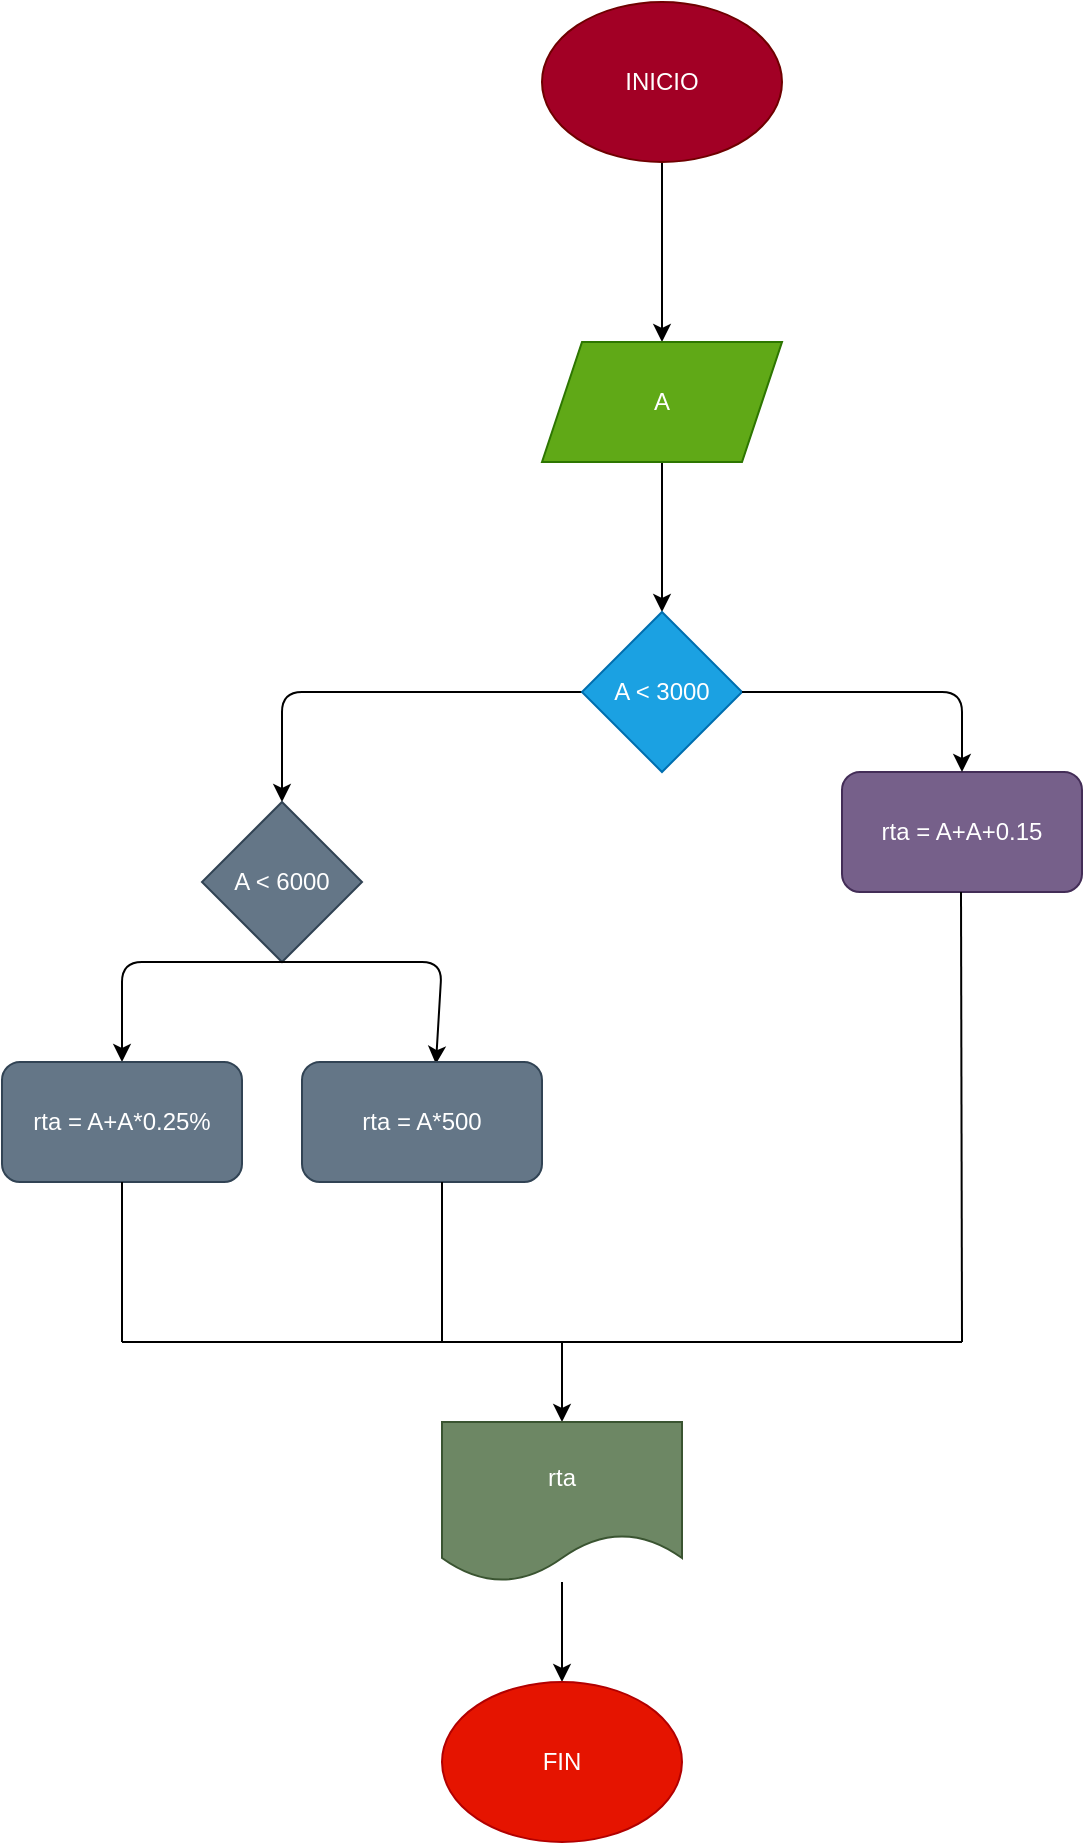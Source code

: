 <mxfile>
    <diagram id="9K3cuoKhpoTdQZbET3QP" name="Página-1">
        <mxGraphModel dx="1423" dy="461" grid="1" gridSize="10" guides="1" tooltips="1" connect="1" arrows="1" fold="1" page="1" pageScale="1" pageWidth="827" pageHeight="1169" math="0" shadow="0">
            <root>
                <mxCell id="0"/>
                <mxCell id="1" parent="0"/>
                <mxCell id="4" value="" style="edgeStyle=none;html=1;" edge="1" parent="1" source="2" target="3">
                    <mxGeometry relative="1" as="geometry"/>
                </mxCell>
                <mxCell id="2" value="INICIO" style="ellipse;whiteSpace=wrap;html=1;fillColor=#a20025;fontColor=#ffffff;strokeColor=#6F0000;" vertex="1" parent="1">
                    <mxGeometry x="250" y="200" width="120" height="80" as="geometry"/>
                </mxCell>
                <mxCell id="6" value="" style="edgeStyle=none;html=1;" edge="1" parent="1" source="3" target="5">
                    <mxGeometry relative="1" as="geometry"/>
                </mxCell>
                <mxCell id="3" value="A" style="shape=parallelogram;perimeter=parallelogramPerimeter;whiteSpace=wrap;html=1;fixedSize=1;fillColor=#60a917;fontColor=#ffffff;strokeColor=#2D7600;" vertex="1" parent="1">
                    <mxGeometry x="250" y="370" width="120" height="60" as="geometry"/>
                </mxCell>
                <mxCell id="8" value="" style="edgeStyle=none;html=1;entryX=0.5;entryY=0;entryDx=0;entryDy=0;" edge="1" parent="1" source="5" target="7">
                    <mxGeometry relative="1" as="geometry">
                        <Array as="points">
                            <mxPoint x="120" y="545"/>
                        </Array>
                    </mxGeometry>
                </mxCell>
                <mxCell id="5" value="A &amp;lt; 3000" style="rhombus;whiteSpace=wrap;html=1;fillColor=#1ba1e2;fontColor=#ffffff;strokeColor=#006EAF;" vertex="1" parent="1">
                    <mxGeometry x="270" y="505" width="80" height="80" as="geometry"/>
                </mxCell>
                <mxCell id="7" value="A &amp;lt; 6000" style="rhombus;whiteSpace=wrap;html=1;fillColor=#647687;fontColor=#ffffff;strokeColor=#314354;" vertex="1" parent="1">
                    <mxGeometry x="80" y="600" width="80" height="80" as="geometry"/>
                </mxCell>
                <mxCell id="9" value="" style="endArrow=classic;html=1;exitX=0.5;exitY=1;exitDx=0;exitDy=0;entryX=0.558;entryY=0.017;entryDx=0;entryDy=0;entryPerimeter=0;" edge="1" parent="1" source="7" target="12">
                    <mxGeometry width="50" height="50" relative="1" as="geometry">
                        <mxPoint x="280" y="580" as="sourcePoint"/>
                        <mxPoint x="200" y="760" as="targetPoint"/>
                        <Array as="points">
                            <mxPoint x="200" y="680"/>
                        </Array>
                    </mxGeometry>
                </mxCell>
                <mxCell id="10" value="" style="endArrow=classic;html=1;" edge="1" parent="1" target="11">
                    <mxGeometry width="50" height="50" relative="1" as="geometry">
                        <mxPoint x="120" y="680" as="sourcePoint"/>
                        <mxPoint x="40" y="760" as="targetPoint"/>
                        <Array as="points">
                            <mxPoint x="40" y="680"/>
                        </Array>
                    </mxGeometry>
                </mxCell>
                <mxCell id="11" value="rta = A+A*0.25%" style="rounded=1;whiteSpace=wrap;html=1;fillColor=#647687;fontColor=#ffffff;strokeColor=#314354;" vertex="1" parent="1">
                    <mxGeometry x="-20" y="730" width="120" height="60" as="geometry"/>
                </mxCell>
                <mxCell id="12" value="rta = A*500" style="rounded=1;whiteSpace=wrap;html=1;fillColor=#647687;fontColor=#ffffff;strokeColor=#314354;" vertex="1" parent="1">
                    <mxGeometry x="130" y="730" width="120" height="60" as="geometry"/>
                </mxCell>
                <mxCell id="14" value="rta = A+A+0.15" style="rounded=1;whiteSpace=wrap;html=1;fillColor=#76608a;fontColor=#ffffff;strokeColor=#432D57;" vertex="1" parent="1">
                    <mxGeometry x="400" y="585" width="120" height="60" as="geometry"/>
                </mxCell>
                <mxCell id="15" value="" style="endArrow=classic;html=1;exitX=1;exitY=0.5;exitDx=0;exitDy=0;entryX=0.5;entryY=0;entryDx=0;entryDy=0;" edge="1" parent="1" source="5" target="14">
                    <mxGeometry width="50" height="50" relative="1" as="geometry">
                        <mxPoint x="260" y="630" as="sourcePoint"/>
                        <mxPoint x="310" y="580" as="targetPoint"/>
                        <Array as="points">
                            <mxPoint x="460" y="545"/>
                        </Array>
                    </mxGeometry>
                </mxCell>
                <mxCell id="16" value="" style="endArrow=none;html=1;exitX=0.5;exitY=1;exitDx=0;exitDy=0;" edge="1" parent="1" source="11">
                    <mxGeometry width="50" height="50" relative="1" as="geometry">
                        <mxPoint x="260" y="840" as="sourcePoint"/>
                        <mxPoint x="40" y="870" as="targetPoint"/>
                    </mxGeometry>
                </mxCell>
                <mxCell id="17" value="" style="endArrow=none;html=1;exitX=0.5;exitY=1;exitDx=0;exitDy=0;" edge="1" parent="1">
                    <mxGeometry width="50" height="50" relative="1" as="geometry">
                        <mxPoint x="200" y="790" as="sourcePoint"/>
                        <mxPoint x="200" y="870" as="targetPoint"/>
                    </mxGeometry>
                </mxCell>
                <mxCell id="18" value="" style="endArrow=none;html=1;exitX=0.5;exitY=1;exitDx=0;exitDy=0;" edge="1" parent="1">
                    <mxGeometry width="50" height="50" relative="1" as="geometry">
                        <mxPoint x="459.5" y="645" as="sourcePoint"/>
                        <mxPoint x="460" y="870" as="targetPoint"/>
                    </mxGeometry>
                </mxCell>
                <mxCell id="19" value="" style="endArrow=none;html=1;" edge="1" parent="1">
                    <mxGeometry width="50" height="50" relative="1" as="geometry">
                        <mxPoint x="40" y="870" as="sourcePoint"/>
                        <mxPoint x="460" y="870" as="targetPoint"/>
                    </mxGeometry>
                </mxCell>
                <mxCell id="20" value="" style="endArrow=classic;html=1;" edge="1" parent="1" target="21">
                    <mxGeometry width="50" height="50" relative="1" as="geometry">
                        <mxPoint x="260" y="870" as="sourcePoint"/>
                        <mxPoint x="260" y="910" as="targetPoint"/>
                    </mxGeometry>
                </mxCell>
                <mxCell id="23" value="" style="edgeStyle=none;html=1;" edge="1" parent="1" source="21" target="22">
                    <mxGeometry relative="1" as="geometry"/>
                </mxCell>
                <mxCell id="21" value="rta" style="shape=document;whiteSpace=wrap;html=1;boundedLbl=1;fillColor=#6d8764;fontColor=#ffffff;strokeColor=#3A5431;" vertex="1" parent="1">
                    <mxGeometry x="200" y="910" width="120" height="80" as="geometry"/>
                </mxCell>
                <mxCell id="22" value="FIN" style="ellipse;whiteSpace=wrap;html=1;fillColor=#e51400;fontColor=#ffffff;strokeColor=#B20000;" vertex="1" parent="1">
                    <mxGeometry x="200" y="1040" width="120" height="80" as="geometry"/>
                </mxCell>
            </root>
        </mxGraphModel>
    </diagram>
</mxfile>